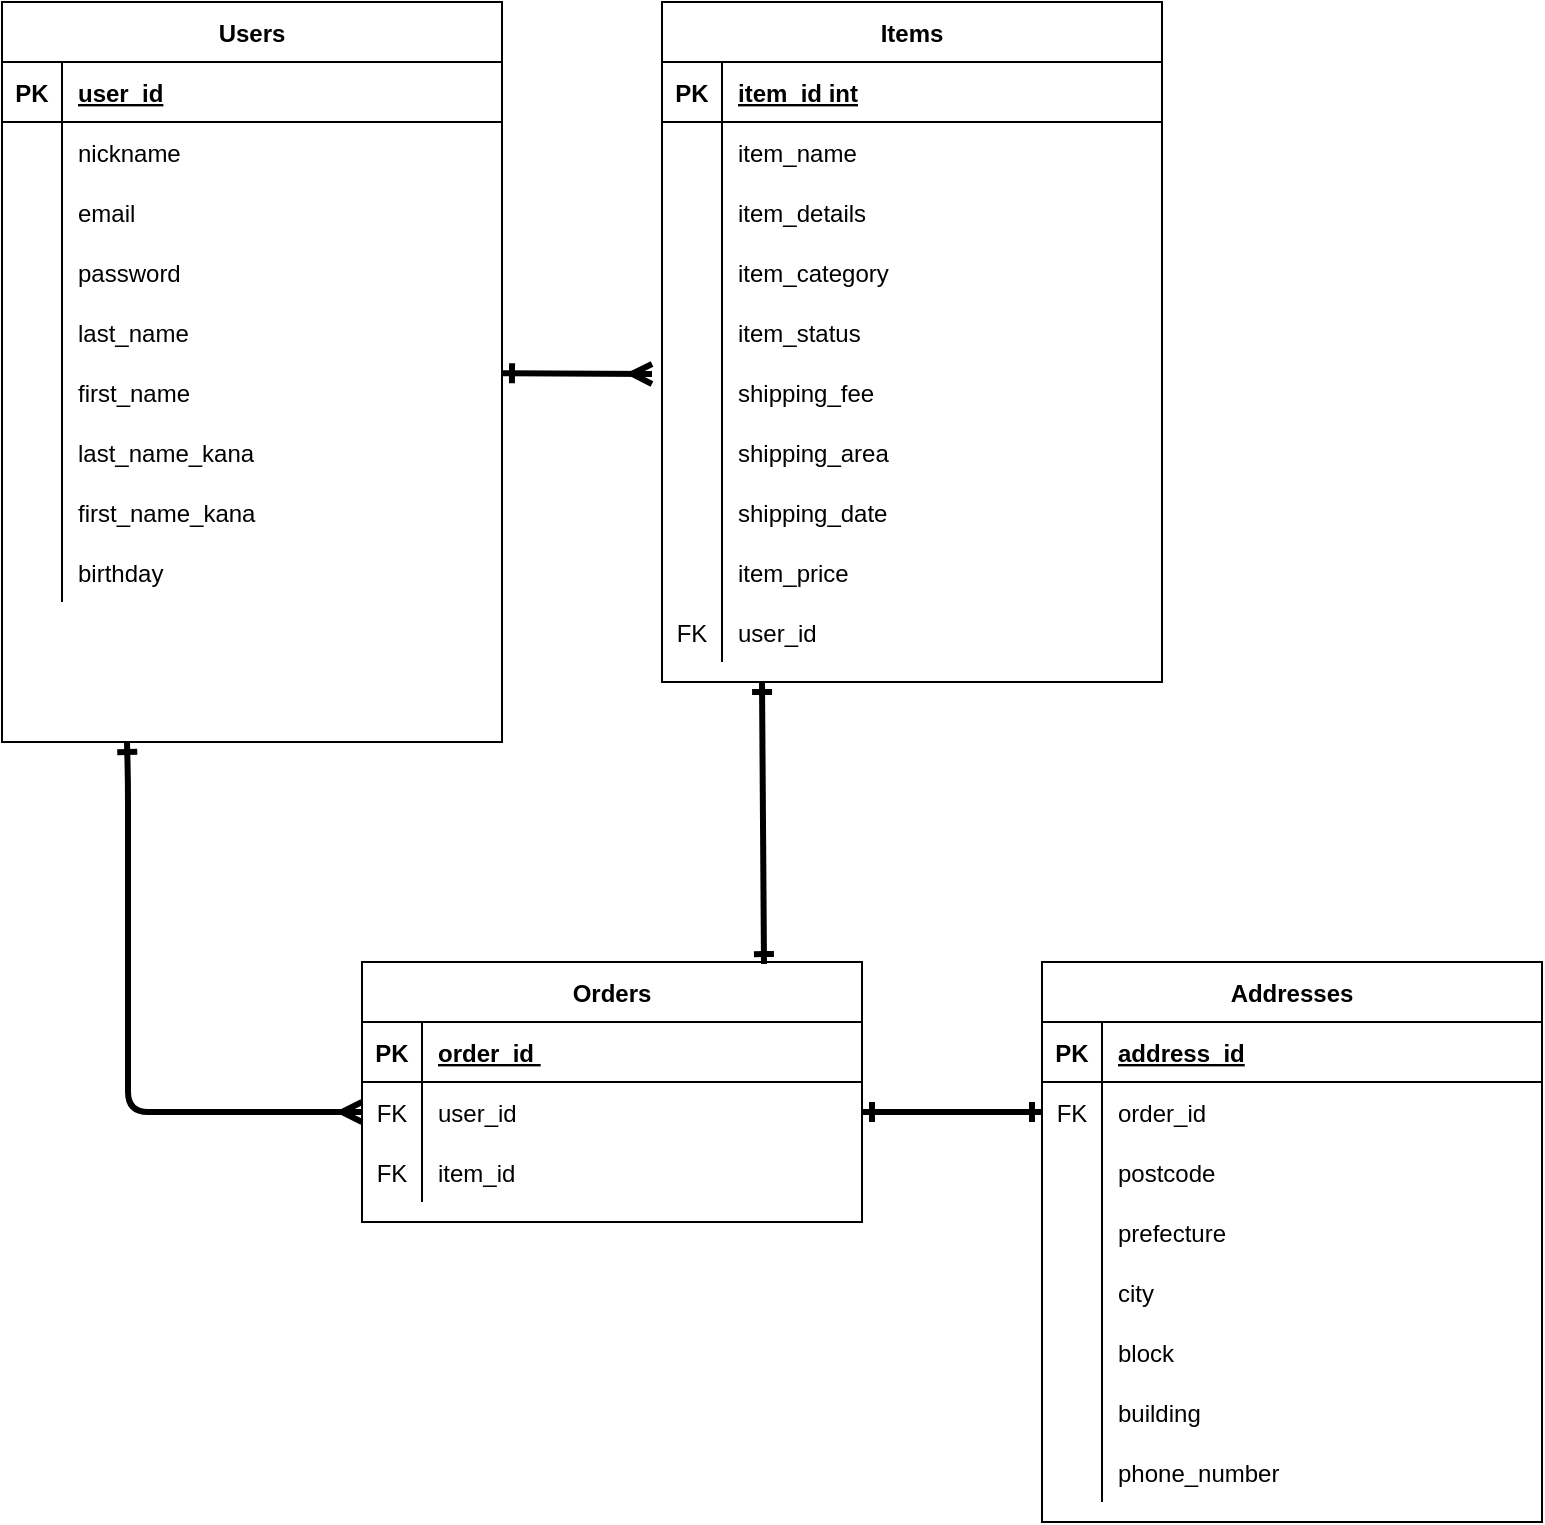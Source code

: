 <mxfile version="13.10.0" type="embed">
    <diagram id="zpAijiYLB5mJa_Il1H9x" name="ページ1">
        <mxGraphModel dx="1147" dy="810" grid="1" gridSize="10" guides="1" tooltips="1" connect="1" arrows="1" fold="1" page="1" pageScale="1" pageWidth="827" pageHeight="1169" math="0" shadow="0">
            <root>
                <mxCell id="0"/>
                <mxCell id="1" parent="0"/>
                <mxCell id="OgIlw-Ehln-HrDAnTVHO-129" value="" style="group;" parent="1" vertex="1" connectable="0">
                    <mxGeometry x="40" y="40" width="740" height="760" as="geometry"/>
                </mxCell>
                <mxCell id="OgIlw-Ehln-HrDAnTVHO-3" value="Orders" style="shape=table;startSize=30;container=1;collapsible=1;childLayout=tableLayout;fixedRows=1;rowLines=0;fontStyle=1;align=center;resizeLast=1;" parent="OgIlw-Ehln-HrDAnTVHO-129" vertex="1">
                    <mxGeometry x="180" y="480" width="250" height="130" as="geometry"/>
                </mxCell>
                <mxCell id="OgIlw-Ehln-HrDAnTVHO-4" value="" style="shape=partialRectangle;collapsible=0;dropTarget=0;pointerEvents=0;fillColor=none;points=[[0,0.5],[1,0.5]];portConstraint=eastwest;top=0;left=0;right=0;bottom=1;" parent="OgIlw-Ehln-HrDAnTVHO-3" vertex="1">
                    <mxGeometry y="30" width="250" height="30" as="geometry"/>
                </mxCell>
                <mxCell id="OgIlw-Ehln-HrDAnTVHO-5" value="PK" style="shape=partialRectangle;overflow=hidden;connectable=0;fillColor=none;top=0;left=0;bottom=0;right=0;fontStyle=1;" parent="OgIlw-Ehln-HrDAnTVHO-4" vertex="1">
                    <mxGeometry width="30" height="30" as="geometry"/>
                </mxCell>
                <mxCell id="OgIlw-Ehln-HrDAnTVHO-6" value="order_id " style="shape=partialRectangle;overflow=hidden;connectable=0;fillColor=none;top=0;left=0;bottom=0;right=0;align=left;spacingLeft=6;fontStyle=5;" parent="OgIlw-Ehln-HrDAnTVHO-4" vertex="1">
                    <mxGeometry x="30" width="220" height="30" as="geometry"/>
                </mxCell>
                <mxCell id="OgIlw-Ehln-HrDAnTVHO-7" value="" style="shape=partialRectangle;collapsible=0;dropTarget=0;pointerEvents=0;fillColor=none;points=[[0,0.5],[1,0.5]];portConstraint=eastwest;top=0;left=0;right=0;bottom=0;" parent="OgIlw-Ehln-HrDAnTVHO-3" vertex="1">
                    <mxGeometry y="60" width="250" height="30" as="geometry"/>
                </mxCell>
                <mxCell id="OgIlw-Ehln-HrDAnTVHO-8" value="FK" style="shape=partialRectangle;overflow=hidden;connectable=0;fillColor=none;top=0;left=0;bottom=0;right=0;" parent="OgIlw-Ehln-HrDAnTVHO-7" vertex="1">
                    <mxGeometry width="30" height="30" as="geometry"/>
                </mxCell>
                <mxCell id="OgIlw-Ehln-HrDAnTVHO-9" value="user_id " style="shape=partialRectangle;overflow=hidden;connectable=0;fillColor=none;top=0;left=0;bottom=0;right=0;align=left;spacingLeft=6;" parent="OgIlw-Ehln-HrDAnTVHO-7" vertex="1">
                    <mxGeometry x="30" width="220" height="30" as="geometry"/>
                </mxCell>
                <mxCell id="OgIlw-Ehln-HrDAnTVHO-89" value="" style="shape=partialRectangle;collapsible=0;dropTarget=0;pointerEvents=0;fillColor=none;points=[[0,0.5],[1,0.5]];portConstraint=eastwest;top=0;left=0;right=0;bottom=0;" parent="OgIlw-Ehln-HrDAnTVHO-3" vertex="1">
                    <mxGeometry y="90" width="250" height="30" as="geometry"/>
                </mxCell>
                <mxCell id="OgIlw-Ehln-HrDAnTVHO-90" value="FK" style="shape=partialRectangle;overflow=hidden;connectable=0;fillColor=none;top=0;left=0;bottom=0;right=0;" parent="OgIlw-Ehln-HrDAnTVHO-89" vertex="1">
                    <mxGeometry width="30" height="30" as="geometry"/>
                </mxCell>
                <mxCell id="OgIlw-Ehln-HrDAnTVHO-91" value="item_id " style="shape=partialRectangle;overflow=hidden;connectable=0;fillColor=none;top=0;left=0;bottom=0;right=0;align=left;spacingLeft=6;" parent="OgIlw-Ehln-HrDAnTVHO-89" vertex="1">
                    <mxGeometry x="30" width="220" height="30" as="geometry"/>
                </mxCell>
                <mxCell id="OgIlw-Ehln-HrDAnTVHO-13" value="Addresses" style="shape=table;startSize=30;container=1;collapsible=1;childLayout=tableLayout;fixedRows=1;rowLines=0;fontStyle=1;align=center;resizeLast=1;" parent="OgIlw-Ehln-HrDAnTVHO-129" vertex="1">
                    <mxGeometry x="520" y="480" width="250" height="280" as="geometry"/>
                </mxCell>
                <mxCell id="OgIlw-Ehln-HrDAnTVHO-14" value="" style="shape=partialRectangle;collapsible=0;dropTarget=0;pointerEvents=0;fillColor=none;points=[[0,0.5],[1,0.5]];portConstraint=eastwest;top=0;left=0;right=0;bottom=1;" parent="OgIlw-Ehln-HrDAnTVHO-13" vertex="1">
                    <mxGeometry y="30" width="250" height="30" as="geometry"/>
                </mxCell>
                <mxCell id="OgIlw-Ehln-HrDAnTVHO-15" value="PK" style="shape=partialRectangle;overflow=hidden;connectable=0;fillColor=none;top=0;left=0;bottom=0;right=0;fontStyle=1;" parent="OgIlw-Ehln-HrDAnTVHO-14" vertex="1">
                    <mxGeometry width="30" height="30" as="geometry"/>
                </mxCell>
                <mxCell id="OgIlw-Ehln-HrDAnTVHO-16" value="address_id" style="shape=partialRectangle;overflow=hidden;connectable=0;fillColor=none;top=0;left=0;bottom=0;right=0;align=left;spacingLeft=6;fontStyle=5;" parent="OgIlw-Ehln-HrDAnTVHO-14" vertex="1">
                    <mxGeometry x="30" width="220" height="30" as="geometry"/>
                </mxCell>
                <mxCell id="OgIlw-Ehln-HrDAnTVHO-17" value="" style="shape=partialRectangle;collapsible=0;dropTarget=0;pointerEvents=0;fillColor=none;points=[[0,0.5],[1,0.5]];portConstraint=eastwest;top=0;left=0;right=0;bottom=0;" parent="OgIlw-Ehln-HrDAnTVHO-13" vertex="1">
                    <mxGeometry y="60" width="250" height="30" as="geometry"/>
                </mxCell>
                <mxCell id="OgIlw-Ehln-HrDAnTVHO-18" value="FK" style="shape=partialRectangle;overflow=hidden;connectable=0;fillColor=none;top=0;left=0;bottom=0;right=0;" parent="OgIlw-Ehln-HrDAnTVHO-17" vertex="1">
                    <mxGeometry width="30" height="30" as="geometry"/>
                </mxCell>
                <mxCell id="OgIlw-Ehln-HrDAnTVHO-19" value="order_id " style="shape=partialRectangle;overflow=hidden;connectable=0;fillColor=none;top=0;left=0;bottom=0;right=0;align=left;spacingLeft=6;" parent="OgIlw-Ehln-HrDAnTVHO-17" vertex="1">
                    <mxGeometry x="30" width="220" height="30" as="geometry"/>
                </mxCell>
                <mxCell id="OgIlw-Ehln-HrDAnTVHO-20" value="" style="shape=partialRectangle;collapsible=0;dropTarget=0;pointerEvents=0;fillColor=none;points=[[0,0.5],[1,0.5]];portConstraint=eastwest;top=0;left=0;right=0;bottom=0;" parent="OgIlw-Ehln-HrDAnTVHO-13" vertex="1">
                    <mxGeometry y="90" width="250" height="30" as="geometry"/>
                </mxCell>
                <mxCell id="OgIlw-Ehln-HrDAnTVHO-21" value="" style="shape=partialRectangle;overflow=hidden;connectable=0;fillColor=none;top=0;left=0;bottom=0;right=0;" parent="OgIlw-Ehln-HrDAnTVHO-20" vertex="1">
                    <mxGeometry width="30" height="30" as="geometry"/>
                </mxCell>
                <mxCell id="OgIlw-Ehln-HrDAnTVHO-22" value="postcode " style="shape=partialRectangle;overflow=hidden;connectable=0;fillColor=none;top=0;left=0;bottom=0;right=0;align=left;spacingLeft=6;" parent="OgIlw-Ehln-HrDAnTVHO-20" vertex="1">
                    <mxGeometry x="30" width="220" height="30" as="geometry"/>
                </mxCell>
                <mxCell id="OgIlw-Ehln-HrDAnTVHO-108" value="" style="shape=partialRectangle;collapsible=0;dropTarget=0;pointerEvents=0;fillColor=none;points=[[0,0.5],[1,0.5]];portConstraint=eastwest;top=0;left=0;right=0;bottom=0;" parent="OgIlw-Ehln-HrDAnTVHO-13" vertex="1">
                    <mxGeometry y="120" width="250" height="30" as="geometry"/>
                </mxCell>
                <mxCell id="OgIlw-Ehln-HrDAnTVHO-109" value="" style="shape=partialRectangle;overflow=hidden;connectable=0;fillColor=none;top=0;left=0;bottom=0;right=0;" parent="OgIlw-Ehln-HrDAnTVHO-108" vertex="1">
                    <mxGeometry width="30" height="30" as="geometry"/>
                </mxCell>
                <mxCell id="OgIlw-Ehln-HrDAnTVHO-110" value="prefecture " style="shape=partialRectangle;overflow=hidden;connectable=0;fillColor=none;top=0;left=0;bottom=0;right=0;align=left;spacingLeft=6;" parent="OgIlw-Ehln-HrDAnTVHO-108" vertex="1">
                    <mxGeometry x="30" width="220" height="30" as="geometry"/>
                </mxCell>
                <mxCell id="OgIlw-Ehln-HrDAnTVHO-111" value="" style="shape=partialRectangle;collapsible=0;dropTarget=0;pointerEvents=0;fillColor=none;points=[[0,0.5],[1,0.5]];portConstraint=eastwest;top=0;left=0;right=0;bottom=0;" parent="OgIlw-Ehln-HrDAnTVHO-13" vertex="1">
                    <mxGeometry y="150" width="250" height="30" as="geometry"/>
                </mxCell>
                <mxCell id="OgIlw-Ehln-HrDAnTVHO-112" value="" style="shape=partialRectangle;overflow=hidden;connectable=0;fillColor=none;top=0;left=0;bottom=0;right=0;" parent="OgIlw-Ehln-HrDAnTVHO-111" vertex="1">
                    <mxGeometry width="30" height="30" as="geometry"/>
                </mxCell>
                <mxCell id="OgIlw-Ehln-HrDAnTVHO-113" value="city " style="shape=partialRectangle;overflow=hidden;connectable=0;fillColor=none;top=0;left=0;bottom=0;right=0;align=left;spacingLeft=6;" parent="OgIlw-Ehln-HrDAnTVHO-111" vertex="1">
                    <mxGeometry x="30" width="220" height="30" as="geometry"/>
                </mxCell>
                <mxCell id="OgIlw-Ehln-HrDAnTVHO-114" value="" style="shape=partialRectangle;collapsible=0;dropTarget=0;pointerEvents=0;fillColor=none;points=[[0,0.5],[1,0.5]];portConstraint=eastwest;top=0;left=0;right=0;bottom=0;" parent="OgIlw-Ehln-HrDAnTVHO-13" vertex="1">
                    <mxGeometry y="180" width="250" height="30" as="geometry"/>
                </mxCell>
                <mxCell id="OgIlw-Ehln-HrDAnTVHO-115" value="" style="shape=partialRectangle;overflow=hidden;connectable=0;fillColor=none;top=0;left=0;bottom=0;right=0;" parent="OgIlw-Ehln-HrDAnTVHO-114" vertex="1">
                    <mxGeometry width="30" height="30" as="geometry"/>
                </mxCell>
                <mxCell id="OgIlw-Ehln-HrDAnTVHO-116" value="block " style="shape=partialRectangle;overflow=hidden;connectable=0;fillColor=none;top=0;left=0;bottom=0;right=0;align=left;spacingLeft=6;" parent="OgIlw-Ehln-HrDAnTVHO-114" vertex="1">
                    <mxGeometry x="30" width="220" height="30" as="geometry"/>
                </mxCell>
                <mxCell id="OgIlw-Ehln-HrDAnTVHO-117" value="" style="shape=partialRectangle;collapsible=0;dropTarget=0;pointerEvents=0;fillColor=none;points=[[0,0.5],[1,0.5]];portConstraint=eastwest;top=0;left=0;right=0;bottom=0;" parent="OgIlw-Ehln-HrDAnTVHO-13" vertex="1">
                    <mxGeometry y="210" width="250" height="30" as="geometry"/>
                </mxCell>
                <mxCell id="OgIlw-Ehln-HrDAnTVHO-118" value="" style="shape=partialRectangle;overflow=hidden;connectable=0;fillColor=none;top=0;left=0;bottom=0;right=0;" parent="OgIlw-Ehln-HrDAnTVHO-117" vertex="1">
                    <mxGeometry width="30" height="30" as="geometry"/>
                </mxCell>
                <mxCell id="OgIlw-Ehln-HrDAnTVHO-119" value="building" style="shape=partialRectangle;overflow=hidden;connectable=0;fillColor=none;top=0;left=0;bottom=0;right=0;align=left;spacingLeft=6;" parent="OgIlw-Ehln-HrDAnTVHO-117" vertex="1">
                    <mxGeometry x="30" width="220" height="30" as="geometry"/>
                </mxCell>
                <mxCell id="OgIlw-Ehln-HrDAnTVHO-120" value="" style="shape=partialRectangle;collapsible=0;dropTarget=0;pointerEvents=0;fillColor=none;points=[[0,0.5],[1,0.5]];portConstraint=eastwest;top=0;left=0;right=0;bottom=0;" parent="OgIlw-Ehln-HrDAnTVHO-13" vertex="1">
                    <mxGeometry y="240" width="250" height="30" as="geometry"/>
                </mxCell>
                <mxCell id="OgIlw-Ehln-HrDAnTVHO-121" value="" style="shape=partialRectangle;overflow=hidden;connectable=0;fillColor=none;top=0;left=0;bottom=0;right=0;" parent="OgIlw-Ehln-HrDAnTVHO-120" vertex="1">
                    <mxGeometry width="30" height="30" as="geometry"/>
                </mxCell>
                <mxCell id="OgIlw-Ehln-HrDAnTVHO-122" value="phone_number " style="shape=partialRectangle;overflow=hidden;connectable=0;fillColor=none;top=0;left=0;bottom=0;right=0;align=left;spacingLeft=6;" parent="OgIlw-Ehln-HrDAnTVHO-120" vertex="1">
                    <mxGeometry x="30" width="220" height="30" as="geometry"/>
                </mxCell>
                <mxCell id="OgIlw-Ehln-HrDAnTVHO-125" style="edgeStyle=none;orthogonalLoop=1;jettySize=auto;html=1;exitX=0.25;exitY=1;exitDx=0;exitDy=0;entryX=0;entryY=0.5;entryDx=0;entryDy=0;endArrow=ERmany;endFill=0;startArrow=ERone;startFill=0;strokeWidth=3;" parent="OgIlw-Ehln-HrDAnTVHO-129" source="OgIlw-Ehln-HrDAnTVHO-23" target="OgIlw-Ehln-HrDAnTVHO-7" edge="1">
                    <mxGeometry relative="1" as="geometry">
                        <Array as="points">
                            <mxPoint x="63" y="390"/>
                            <mxPoint x="63" y="555"/>
                        </Array>
                    </mxGeometry>
                </mxCell>
                <mxCell id="OgIlw-Ehln-HrDAnTVHO-23" value="Users" style="shape=table;startSize=30;container=1;collapsible=1;childLayout=tableLayout;fixedRows=1;rowLines=0;fontStyle=1;align=center;resizeLast=1;" parent="OgIlw-Ehln-HrDAnTVHO-129" vertex="1">
                    <mxGeometry width="250" height="370" as="geometry"/>
                </mxCell>
                <mxCell id="OgIlw-Ehln-HrDAnTVHO-24" value="" style="shape=partialRectangle;collapsible=0;dropTarget=0;pointerEvents=0;fillColor=none;points=[[0,0.5],[1,0.5]];portConstraint=eastwest;top=0;left=0;right=0;bottom=1;" parent="OgIlw-Ehln-HrDAnTVHO-23" vertex="1">
                    <mxGeometry y="30" width="250" height="30" as="geometry"/>
                </mxCell>
                <mxCell id="OgIlw-Ehln-HrDAnTVHO-25" value="PK" style="shape=partialRectangle;overflow=hidden;connectable=0;fillColor=none;top=0;left=0;bottom=0;right=0;fontStyle=1;" parent="OgIlw-Ehln-HrDAnTVHO-24" vertex="1">
                    <mxGeometry width="30" height="30" as="geometry"/>
                </mxCell>
                <mxCell id="OgIlw-Ehln-HrDAnTVHO-26" value="user_id" style="shape=partialRectangle;overflow=hidden;connectable=0;fillColor=none;top=0;left=0;bottom=0;right=0;align=left;spacingLeft=6;fontStyle=5;" parent="OgIlw-Ehln-HrDAnTVHO-24" vertex="1">
                    <mxGeometry x="30" width="220" height="30" as="geometry"/>
                </mxCell>
                <mxCell id="OgIlw-Ehln-HrDAnTVHO-27" value="" style="shape=partialRectangle;collapsible=0;dropTarget=0;pointerEvents=0;fillColor=none;points=[[0,0.5],[1,0.5]];portConstraint=eastwest;top=0;left=0;right=0;bottom=0;" parent="OgIlw-Ehln-HrDAnTVHO-23" vertex="1">
                    <mxGeometry y="60" width="250" height="30" as="geometry"/>
                </mxCell>
                <mxCell id="OgIlw-Ehln-HrDAnTVHO-28" value="" style="shape=partialRectangle;overflow=hidden;connectable=0;fillColor=none;top=0;left=0;bottom=0;right=0;" parent="OgIlw-Ehln-HrDAnTVHO-27" vertex="1">
                    <mxGeometry width="30" height="30" as="geometry"/>
                </mxCell>
                <mxCell id="OgIlw-Ehln-HrDAnTVHO-29" value="nickname" style="shape=partialRectangle;overflow=hidden;connectable=0;fillColor=none;top=0;left=0;bottom=0;right=0;align=left;spacingLeft=6;" parent="OgIlw-Ehln-HrDAnTVHO-27" vertex="1">
                    <mxGeometry x="30" width="220" height="30" as="geometry"/>
                </mxCell>
                <mxCell id="OgIlw-Ehln-HrDAnTVHO-37" value="" style="shape=partialRectangle;collapsible=0;dropTarget=0;pointerEvents=0;fillColor=none;points=[[0,0.5],[1,0.5]];portConstraint=eastwest;top=0;left=0;right=0;bottom=0;" parent="OgIlw-Ehln-HrDAnTVHO-23" vertex="1">
                    <mxGeometry y="90" width="250" height="30" as="geometry"/>
                </mxCell>
                <mxCell id="OgIlw-Ehln-HrDAnTVHO-38" value="" style="shape=partialRectangle;overflow=hidden;connectable=0;fillColor=none;top=0;left=0;bottom=0;right=0;" parent="OgIlw-Ehln-HrDAnTVHO-37" vertex="1">
                    <mxGeometry width="30" height="30" as="geometry"/>
                </mxCell>
                <mxCell id="OgIlw-Ehln-HrDAnTVHO-39" value="email " style="shape=partialRectangle;overflow=hidden;connectable=0;fillColor=none;top=0;left=0;bottom=0;right=0;align=left;spacingLeft=6;" parent="OgIlw-Ehln-HrDAnTVHO-37" vertex="1">
                    <mxGeometry x="30" width="220" height="30" as="geometry"/>
                </mxCell>
                <mxCell id="OgIlw-Ehln-HrDAnTVHO-40" value="" style="shape=partialRectangle;collapsible=0;dropTarget=0;pointerEvents=0;fillColor=none;points=[[0,0.5],[1,0.5]];portConstraint=eastwest;top=0;left=0;right=0;bottom=0;" parent="OgIlw-Ehln-HrDAnTVHO-23" vertex="1">
                    <mxGeometry y="120" width="250" height="30" as="geometry"/>
                </mxCell>
                <mxCell id="OgIlw-Ehln-HrDAnTVHO-41" value="" style="shape=partialRectangle;overflow=hidden;connectable=0;fillColor=none;top=0;left=0;bottom=0;right=0;" parent="OgIlw-Ehln-HrDAnTVHO-40" vertex="1">
                    <mxGeometry width="30" height="30" as="geometry"/>
                </mxCell>
                <mxCell id="OgIlw-Ehln-HrDAnTVHO-42" value="password" style="shape=partialRectangle;overflow=hidden;connectable=0;fillColor=none;top=0;left=0;bottom=0;right=0;align=left;spacingLeft=6;" parent="OgIlw-Ehln-HrDAnTVHO-40" vertex="1">
                    <mxGeometry x="30" width="220" height="30" as="geometry"/>
                </mxCell>
                <mxCell id="OgIlw-Ehln-HrDAnTVHO-43" value="" style="shape=partialRectangle;collapsible=0;dropTarget=0;pointerEvents=0;fillColor=none;points=[[0,0.5],[1,0.5]];portConstraint=eastwest;top=0;left=0;right=0;bottom=0;" parent="OgIlw-Ehln-HrDAnTVHO-23" vertex="1">
                    <mxGeometry y="150" width="250" height="30" as="geometry"/>
                </mxCell>
                <mxCell id="OgIlw-Ehln-HrDAnTVHO-44" value="" style="shape=partialRectangle;overflow=hidden;connectable=0;fillColor=none;top=0;left=0;bottom=0;right=0;" parent="OgIlw-Ehln-HrDAnTVHO-43" vertex="1">
                    <mxGeometry width="30" height="30" as="geometry"/>
                </mxCell>
                <mxCell id="OgIlw-Ehln-HrDAnTVHO-45" value="last_name" style="shape=partialRectangle;overflow=hidden;connectable=0;fillColor=none;top=0;left=0;bottom=0;right=0;align=left;spacingLeft=6;" parent="OgIlw-Ehln-HrDAnTVHO-43" vertex="1">
                    <mxGeometry x="30" width="220" height="30" as="geometry"/>
                </mxCell>
                <mxCell id="OgIlw-Ehln-HrDAnTVHO-46" value="" style="shape=partialRectangle;collapsible=0;dropTarget=0;pointerEvents=0;fillColor=none;points=[[0,0.5],[1,0.5]];portConstraint=eastwest;top=0;left=0;right=0;bottom=0;" parent="OgIlw-Ehln-HrDAnTVHO-23" vertex="1">
                    <mxGeometry y="180" width="250" height="30" as="geometry"/>
                </mxCell>
                <mxCell id="OgIlw-Ehln-HrDAnTVHO-47" value="" style="shape=partialRectangle;overflow=hidden;connectable=0;fillColor=none;top=0;left=0;bottom=0;right=0;" parent="OgIlw-Ehln-HrDAnTVHO-46" vertex="1">
                    <mxGeometry width="30" height="30" as="geometry"/>
                </mxCell>
                <mxCell id="OgIlw-Ehln-HrDAnTVHO-48" value="first_name" style="shape=partialRectangle;overflow=hidden;connectable=0;fillColor=none;top=0;left=0;bottom=0;right=0;align=left;spacingLeft=6;" parent="OgIlw-Ehln-HrDAnTVHO-46" vertex="1">
                    <mxGeometry x="30" width="220" height="30" as="geometry"/>
                </mxCell>
                <mxCell id="OgIlw-Ehln-HrDAnTVHO-49" value="" style="shape=partialRectangle;collapsible=0;dropTarget=0;pointerEvents=0;fillColor=none;points=[[0,0.5],[1,0.5]];portConstraint=eastwest;top=0;left=0;right=0;bottom=0;" parent="OgIlw-Ehln-HrDAnTVHO-23" vertex="1">
                    <mxGeometry y="210" width="250" height="30" as="geometry"/>
                </mxCell>
                <mxCell id="OgIlw-Ehln-HrDAnTVHO-50" value="" style="shape=partialRectangle;overflow=hidden;connectable=0;fillColor=none;top=0;left=0;bottom=0;right=0;" parent="OgIlw-Ehln-HrDAnTVHO-49" vertex="1">
                    <mxGeometry width="30" height="30" as="geometry"/>
                </mxCell>
                <mxCell id="OgIlw-Ehln-HrDAnTVHO-51" value="last_name_kana" style="shape=partialRectangle;overflow=hidden;connectable=0;fillColor=none;top=0;left=0;bottom=0;right=0;align=left;spacingLeft=6;" parent="OgIlw-Ehln-HrDAnTVHO-49" vertex="1">
                    <mxGeometry x="30" width="220" height="30" as="geometry"/>
                </mxCell>
                <mxCell id="OgIlw-Ehln-HrDAnTVHO-52" value="" style="shape=partialRectangle;collapsible=0;dropTarget=0;pointerEvents=0;fillColor=none;points=[[0,0.5],[1,0.5]];portConstraint=eastwest;top=0;left=0;right=0;bottom=0;" parent="OgIlw-Ehln-HrDAnTVHO-23" vertex="1">
                    <mxGeometry y="240" width="250" height="30" as="geometry"/>
                </mxCell>
                <mxCell id="OgIlw-Ehln-HrDAnTVHO-53" value="" style="shape=partialRectangle;overflow=hidden;connectable=0;fillColor=none;top=0;left=0;bottom=0;right=0;" parent="OgIlw-Ehln-HrDAnTVHO-52" vertex="1">
                    <mxGeometry width="30" height="30" as="geometry"/>
                </mxCell>
                <mxCell id="OgIlw-Ehln-HrDAnTVHO-54" value="first_name_kana" style="shape=partialRectangle;overflow=hidden;connectable=0;fillColor=none;top=0;left=0;bottom=0;right=0;align=left;spacingLeft=6;" parent="OgIlw-Ehln-HrDAnTVHO-52" vertex="1">
                    <mxGeometry x="30" width="220" height="30" as="geometry"/>
                </mxCell>
                <mxCell id="OgIlw-Ehln-HrDAnTVHO-61" value="" style="shape=partialRectangle;collapsible=0;dropTarget=0;pointerEvents=0;fillColor=none;points=[[0,0.5],[1,0.5]];portConstraint=eastwest;top=0;left=0;right=0;bottom=0;" parent="OgIlw-Ehln-HrDAnTVHO-23" vertex="1">
                    <mxGeometry y="270" width="250" height="30" as="geometry"/>
                </mxCell>
                <mxCell id="OgIlw-Ehln-HrDAnTVHO-62" value="" style="shape=partialRectangle;overflow=hidden;connectable=0;fillColor=none;top=0;left=0;bottom=0;right=0;" parent="OgIlw-Ehln-HrDAnTVHO-61" vertex="1">
                    <mxGeometry width="30" height="30" as="geometry"/>
                </mxCell>
                <mxCell id="OgIlw-Ehln-HrDAnTVHO-63" value="birthday" style="shape=partialRectangle;overflow=hidden;connectable=0;fillColor=none;top=0;left=0;bottom=0;right=0;align=left;spacingLeft=6;" parent="OgIlw-Ehln-HrDAnTVHO-61" vertex="1">
                    <mxGeometry x="30" width="220" height="30" as="geometry"/>
                </mxCell>
                <mxCell id="OgIlw-Ehln-HrDAnTVHO-128" style="edgeStyle=none;orthogonalLoop=1;jettySize=auto;html=1;startArrow=ERone;startFill=0;endArrow=ERone;endFill=0;entryX=0.804;entryY=0.008;entryDx=0;entryDy=0;entryPerimeter=0;strokeWidth=3;" parent="OgIlw-Ehln-HrDAnTVHO-129" target="OgIlw-Ehln-HrDAnTVHO-3" edge="1">
                    <mxGeometry relative="1" as="geometry">
                        <mxPoint x="380" y="340" as="sourcePoint"/>
                        <mxPoint x="400" y="480" as="targetPoint"/>
                        <Array as="points"/>
                    </mxGeometry>
                </mxCell>
                <mxCell id="OgIlw-Ehln-HrDAnTVHO-30" value="Items" style="shape=table;startSize=30;container=1;collapsible=1;childLayout=tableLayout;fixedRows=1;rowLines=0;fontStyle=1;align=center;resizeLast=1;" parent="OgIlw-Ehln-HrDAnTVHO-129" vertex="1">
                    <mxGeometry x="330" width="250" height="340" as="geometry"/>
                </mxCell>
                <mxCell id="OgIlw-Ehln-HrDAnTVHO-31" value="" style="shape=partialRectangle;collapsible=0;dropTarget=0;pointerEvents=0;fillColor=none;points=[[0,0.5],[1,0.5]];portConstraint=eastwest;top=0;left=0;right=0;bottom=1;" parent="OgIlw-Ehln-HrDAnTVHO-30" vertex="1">
                    <mxGeometry y="30" width="250" height="30" as="geometry"/>
                </mxCell>
                <mxCell id="OgIlw-Ehln-HrDAnTVHO-32" value="PK" style="shape=partialRectangle;overflow=hidden;connectable=0;fillColor=none;top=0;left=0;bottom=0;right=0;fontStyle=1;" parent="OgIlw-Ehln-HrDAnTVHO-31" vertex="1">
                    <mxGeometry width="30" height="30" as="geometry"/>
                </mxCell>
                <mxCell id="OgIlw-Ehln-HrDAnTVHO-33" value="item_id int" style="shape=partialRectangle;overflow=hidden;connectable=0;fillColor=none;top=0;left=0;bottom=0;right=0;align=left;spacingLeft=6;fontStyle=5;" parent="OgIlw-Ehln-HrDAnTVHO-31" vertex="1">
                    <mxGeometry x="30" width="220" height="30" as="geometry"/>
                </mxCell>
                <mxCell id="OgIlw-Ehln-HrDAnTVHO-34" value="" style="shape=partialRectangle;collapsible=0;dropTarget=0;pointerEvents=0;fillColor=none;points=[[0,0.5],[1,0.5]];portConstraint=eastwest;top=0;left=0;right=0;bottom=0;" parent="OgIlw-Ehln-HrDAnTVHO-30" vertex="1">
                    <mxGeometry y="60" width="250" height="30" as="geometry"/>
                </mxCell>
                <mxCell id="OgIlw-Ehln-HrDAnTVHO-35" value="" style="shape=partialRectangle;overflow=hidden;connectable=0;fillColor=none;top=0;left=0;bottom=0;right=0;" parent="OgIlw-Ehln-HrDAnTVHO-34" vertex="1">
                    <mxGeometry width="30" height="30" as="geometry"/>
                </mxCell>
                <mxCell id="OgIlw-Ehln-HrDAnTVHO-36" value="item_name" style="shape=partialRectangle;overflow=hidden;connectable=0;fillColor=none;top=0;left=0;bottom=0;right=0;align=left;spacingLeft=6;" parent="OgIlw-Ehln-HrDAnTVHO-34" vertex="1">
                    <mxGeometry x="30" width="220" height="30" as="geometry"/>
                </mxCell>
                <mxCell id="OgIlw-Ehln-HrDAnTVHO-64" value="" style="shape=partialRectangle;collapsible=0;dropTarget=0;pointerEvents=0;fillColor=none;points=[[0,0.5],[1,0.5]];portConstraint=eastwest;top=0;left=0;right=0;bottom=0;" parent="OgIlw-Ehln-HrDAnTVHO-30" vertex="1">
                    <mxGeometry y="90" width="250" height="30" as="geometry"/>
                </mxCell>
                <mxCell id="OgIlw-Ehln-HrDAnTVHO-65" value="" style="shape=partialRectangle;overflow=hidden;connectable=0;fillColor=none;top=0;left=0;bottom=0;right=0;" parent="OgIlw-Ehln-HrDAnTVHO-64" vertex="1">
                    <mxGeometry width="30" height="30" as="geometry"/>
                </mxCell>
                <mxCell id="OgIlw-Ehln-HrDAnTVHO-66" value="item_details" style="shape=partialRectangle;overflow=hidden;connectable=0;fillColor=none;top=0;left=0;bottom=0;right=0;align=left;spacingLeft=6;" parent="OgIlw-Ehln-HrDAnTVHO-64" vertex="1">
                    <mxGeometry x="30" width="220" height="30" as="geometry"/>
                </mxCell>
                <mxCell id="OgIlw-Ehln-HrDAnTVHO-67" value="" style="shape=partialRectangle;collapsible=0;dropTarget=0;pointerEvents=0;fillColor=none;points=[[0,0.5],[1,0.5]];portConstraint=eastwest;top=0;left=0;right=0;bottom=0;" parent="OgIlw-Ehln-HrDAnTVHO-30" vertex="1">
                    <mxGeometry y="120" width="250" height="30" as="geometry"/>
                </mxCell>
                <mxCell id="OgIlw-Ehln-HrDAnTVHO-68" value="" style="shape=partialRectangle;overflow=hidden;connectable=0;fillColor=none;top=0;left=0;bottom=0;right=0;" parent="OgIlw-Ehln-HrDAnTVHO-67" vertex="1">
                    <mxGeometry width="30" height="30" as="geometry"/>
                </mxCell>
                <mxCell id="OgIlw-Ehln-HrDAnTVHO-69" value="item_category " style="shape=partialRectangle;overflow=hidden;connectable=0;fillColor=none;top=0;left=0;bottom=0;right=0;align=left;spacingLeft=6;" parent="OgIlw-Ehln-HrDAnTVHO-67" vertex="1">
                    <mxGeometry x="30" width="220" height="30" as="geometry"/>
                </mxCell>
                <mxCell id="OgIlw-Ehln-HrDAnTVHO-70" value="" style="shape=partialRectangle;collapsible=0;dropTarget=0;pointerEvents=0;fillColor=none;points=[[0,0.5],[1,0.5]];portConstraint=eastwest;top=0;left=0;right=0;bottom=0;" parent="OgIlw-Ehln-HrDAnTVHO-30" vertex="1">
                    <mxGeometry y="150" width="250" height="30" as="geometry"/>
                </mxCell>
                <mxCell id="OgIlw-Ehln-HrDAnTVHO-71" value="" style="shape=partialRectangle;overflow=hidden;connectable=0;fillColor=none;top=0;left=0;bottom=0;right=0;" parent="OgIlw-Ehln-HrDAnTVHO-70" vertex="1">
                    <mxGeometry width="30" height="30" as="geometry"/>
                </mxCell>
                <mxCell id="OgIlw-Ehln-HrDAnTVHO-72" value="item_status" style="shape=partialRectangle;overflow=hidden;connectable=0;fillColor=none;top=0;left=0;bottom=0;right=0;align=left;spacingLeft=6;" parent="OgIlw-Ehln-HrDAnTVHO-70" vertex="1">
                    <mxGeometry x="30" width="220" height="30" as="geometry"/>
                </mxCell>
                <mxCell id="OgIlw-Ehln-HrDAnTVHO-73" value="" style="shape=partialRectangle;collapsible=0;dropTarget=0;pointerEvents=0;fillColor=none;points=[[0,0.5],[1,0.5]];portConstraint=eastwest;top=0;left=0;right=0;bottom=0;" parent="OgIlw-Ehln-HrDAnTVHO-30" vertex="1">
                    <mxGeometry y="180" width="250" height="30" as="geometry"/>
                </mxCell>
                <mxCell id="OgIlw-Ehln-HrDAnTVHO-74" value="" style="shape=partialRectangle;overflow=hidden;connectable=0;fillColor=none;top=0;left=0;bottom=0;right=0;" parent="OgIlw-Ehln-HrDAnTVHO-73" vertex="1">
                    <mxGeometry width="30" height="30" as="geometry"/>
                </mxCell>
                <mxCell id="OgIlw-Ehln-HrDAnTVHO-75" value="shipping_fee " style="shape=partialRectangle;overflow=hidden;connectable=0;fillColor=none;top=0;left=0;bottom=0;right=0;align=left;spacingLeft=6;" parent="OgIlw-Ehln-HrDAnTVHO-73" vertex="1">
                    <mxGeometry x="30" width="220" height="30" as="geometry"/>
                </mxCell>
                <mxCell id="OgIlw-Ehln-HrDAnTVHO-76" value="" style="shape=partialRectangle;collapsible=0;dropTarget=0;pointerEvents=0;fillColor=none;points=[[0,0.5],[1,0.5]];portConstraint=eastwest;top=0;left=0;right=0;bottom=0;" parent="OgIlw-Ehln-HrDAnTVHO-30" vertex="1">
                    <mxGeometry y="210" width="250" height="30" as="geometry"/>
                </mxCell>
                <mxCell id="OgIlw-Ehln-HrDAnTVHO-77" value="" style="shape=partialRectangle;overflow=hidden;connectable=0;fillColor=none;top=0;left=0;bottom=0;right=0;" parent="OgIlw-Ehln-HrDAnTVHO-76" vertex="1">
                    <mxGeometry width="30" height="30" as="geometry"/>
                </mxCell>
                <mxCell id="OgIlw-Ehln-HrDAnTVHO-78" value="shipping_area" style="shape=partialRectangle;overflow=hidden;connectable=0;fillColor=none;top=0;left=0;bottom=0;right=0;align=left;spacingLeft=6;" parent="OgIlw-Ehln-HrDAnTVHO-76" vertex="1">
                    <mxGeometry x="30" width="220" height="30" as="geometry"/>
                </mxCell>
                <mxCell id="OgIlw-Ehln-HrDAnTVHO-79" value="" style="shape=partialRectangle;collapsible=0;dropTarget=0;pointerEvents=0;fillColor=none;points=[[0,0.5],[1,0.5]];portConstraint=eastwest;top=0;left=0;right=0;bottom=0;" parent="OgIlw-Ehln-HrDAnTVHO-30" vertex="1">
                    <mxGeometry y="240" width="250" height="30" as="geometry"/>
                </mxCell>
                <mxCell id="OgIlw-Ehln-HrDAnTVHO-80" value="" style="shape=partialRectangle;overflow=hidden;connectable=0;fillColor=none;top=0;left=0;bottom=0;right=0;" parent="OgIlw-Ehln-HrDAnTVHO-79" vertex="1">
                    <mxGeometry width="30" height="30" as="geometry"/>
                </mxCell>
                <mxCell id="OgIlw-Ehln-HrDAnTVHO-81" value="shipping_date" style="shape=partialRectangle;overflow=hidden;connectable=0;fillColor=none;top=0;left=0;bottom=0;right=0;align=left;spacingLeft=6;" parent="OgIlw-Ehln-HrDAnTVHO-79" vertex="1">
                    <mxGeometry x="30" width="220" height="30" as="geometry"/>
                </mxCell>
                <mxCell id="OgIlw-Ehln-HrDAnTVHO-82" value="" style="shape=partialRectangle;collapsible=0;dropTarget=0;pointerEvents=0;fillColor=none;points=[[0,0.5],[1,0.5]];portConstraint=eastwest;top=0;left=0;right=0;bottom=0;" parent="OgIlw-Ehln-HrDAnTVHO-30" vertex="1">
                    <mxGeometry y="270" width="250" height="30" as="geometry"/>
                </mxCell>
                <mxCell id="OgIlw-Ehln-HrDAnTVHO-83" value="" style="shape=partialRectangle;overflow=hidden;connectable=0;fillColor=none;top=0;left=0;bottom=0;right=0;" parent="OgIlw-Ehln-HrDAnTVHO-82" vertex="1">
                    <mxGeometry width="30" height="30" as="geometry"/>
                </mxCell>
                <mxCell id="OgIlw-Ehln-HrDAnTVHO-84" value="item_price " style="shape=partialRectangle;overflow=hidden;connectable=0;fillColor=none;top=0;left=0;bottom=0;right=0;align=left;spacingLeft=6;" parent="OgIlw-Ehln-HrDAnTVHO-82" vertex="1">
                    <mxGeometry x="30" width="220" height="30" as="geometry"/>
                </mxCell>
                <mxCell id="OgIlw-Ehln-HrDAnTVHO-101" value="" style="shape=partialRectangle;collapsible=0;dropTarget=0;pointerEvents=0;fillColor=none;points=[[0,0.5],[1,0.5]];portConstraint=eastwest;top=0;left=0;right=0;bottom=0;" parent="OgIlw-Ehln-HrDAnTVHO-30" vertex="1">
                    <mxGeometry y="300" width="250" height="30" as="geometry"/>
                </mxCell>
                <mxCell id="OgIlw-Ehln-HrDAnTVHO-102" value="FK" style="shape=partialRectangle;overflow=hidden;connectable=0;fillColor=none;top=0;left=0;bottom=0;right=0;" parent="OgIlw-Ehln-HrDAnTVHO-101" vertex="1">
                    <mxGeometry width="30" height="30" as="geometry"/>
                </mxCell>
                <mxCell id="OgIlw-Ehln-HrDAnTVHO-103" value="user_id" style="shape=partialRectangle;overflow=hidden;connectable=0;fillColor=none;top=0;left=0;bottom=0;right=0;align=left;spacingLeft=6;" parent="OgIlw-Ehln-HrDAnTVHO-101" vertex="1">
                    <mxGeometry x="30" width="220" height="30" as="geometry"/>
                </mxCell>
                <mxCell id="OgIlw-Ehln-HrDAnTVHO-126" style="edgeStyle=none;orthogonalLoop=1;jettySize=auto;html=1;entryX=-0.02;entryY=0.2;entryDx=0;entryDy=0;entryPerimeter=0;startArrow=ERone;startFill=0;endArrow=ERmany;endFill=0;strokeWidth=3;" parent="OgIlw-Ehln-HrDAnTVHO-129" source="OgIlw-Ehln-HrDAnTVHO-23" target="OgIlw-Ehln-HrDAnTVHO-73" edge="1">
                    <mxGeometry relative="1" as="geometry"/>
                </mxCell>
                <mxCell id="OgIlw-Ehln-HrDAnTVHO-127" style="edgeStyle=none;orthogonalLoop=1;jettySize=auto;html=1;exitX=1;exitY=0.5;exitDx=0;exitDy=0;entryX=0;entryY=0.5;entryDx=0;entryDy=0;startArrow=ERone;startFill=0;endArrow=ERone;endFill=0;strokeWidth=3;" parent="OgIlw-Ehln-HrDAnTVHO-129" source="OgIlw-Ehln-HrDAnTVHO-7" target="OgIlw-Ehln-HrDAnTVHO-17" edge="1">
                    <mxGeometry relative="1" as="geometry"/>
                </mxCell>
            </root>
        </mxGraphModel>
    </diagram>
</mxfile>
